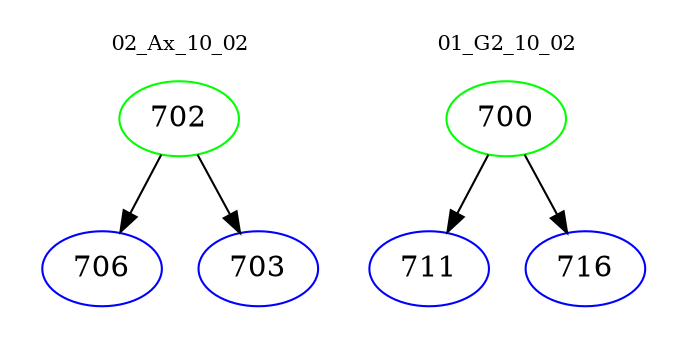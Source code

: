digraph{
subgraph cluster_0 {
color = white
label = "02_Ax_10_02";
fontsize=10;
T0_702 [label="702", color="green"]
T0_702 -> T0_706 [color="black"]
T0_706 [label="706", color="blue"]
T0_702 -> T0_703 [color="black"]
T0_703 [label="703", color="blue"]
}
subgraph cluster_1 {
color = white
label = "01_G2_10_02";
fontsize=10;
T1_700 [label="700", color="green"]
T1_700 -> T1_711 [color="black"]
T1_711 [label="711", color="blue"]
T1_700 -> T1_716 [color="black"]
T1_716 [label="716", color="blue"]
}
}
